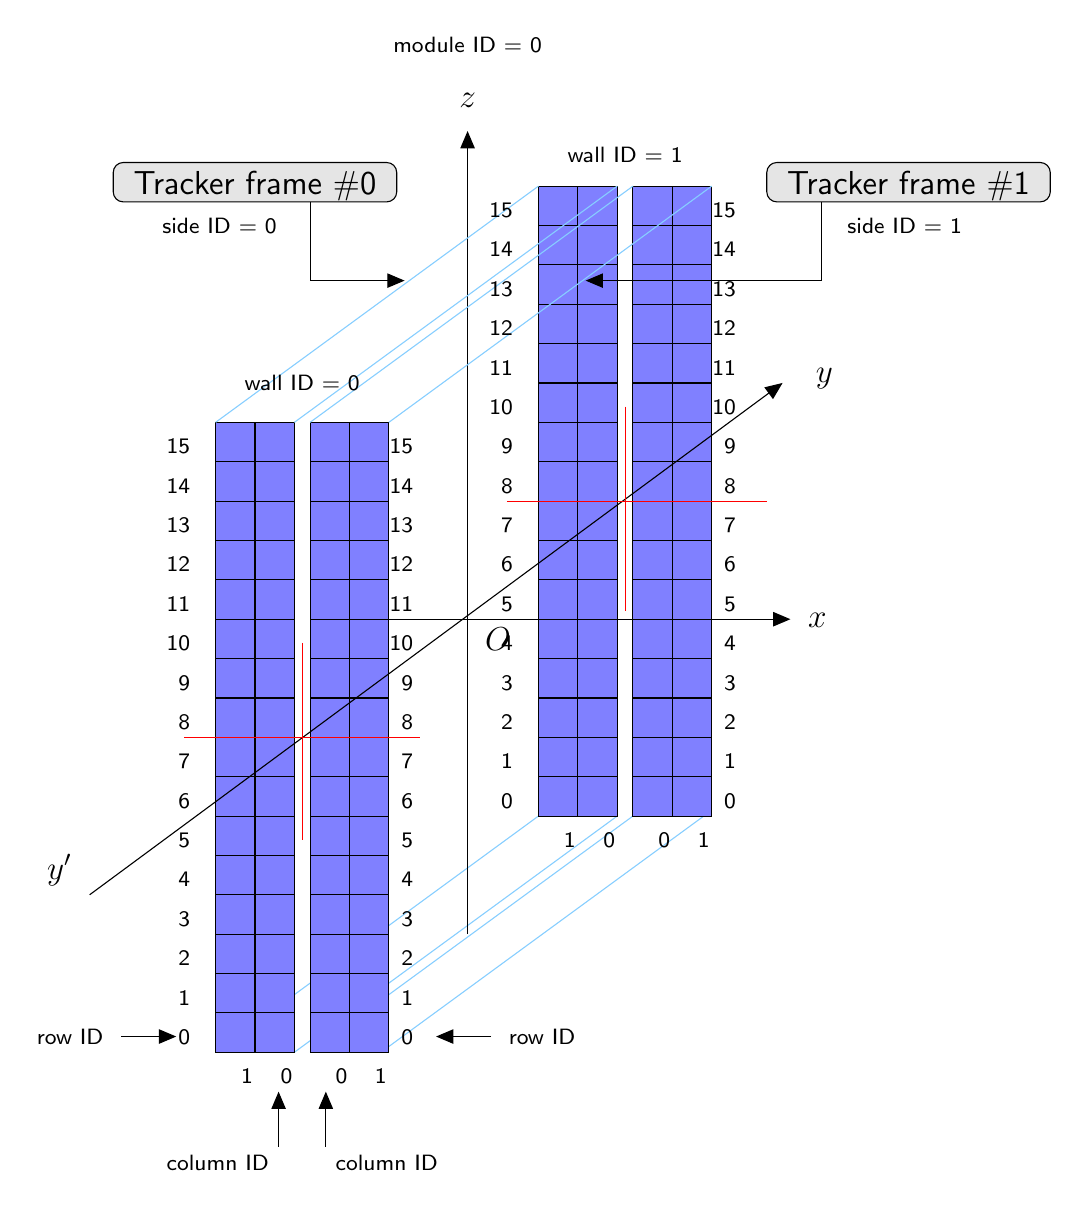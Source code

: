 \begin{tikzpicture}[y=-1cm]
\sf
\definecolor{penColor}{rgb}{0.529,0.808,1}
\draw[penColor] (0.9,12) -- (5,9);
\draw[penColor] (3.9,9) -- (-0.2,12);
\draw[penColor] (4.1,9) -- (0,12);
\draw[penColor] (-1.2,12) -- (2.9,9);
\path[rounded corners=3.6bp,draw=black,fill=white!90!black] (1.1,1.2) rectangle (-2.5,0.7);
\path (-0.7,1.1) node[text=black,anchor=base] {\large{}Tracker frame \#0};
\path[rounded corners=3.6bp,draw=black,fill=white!90!black] (9.4,1.2) rectangle (5.8,0.7);
\path (7.6,1.1) node[text=black,anchor=base] {\large{}Tracker frame \#1};
\draw[arrows=-triangle 45,black] (0,1.2) -- (0,2.2) -- (1.2,2.2);
\path[draw=black,fill=blue!50] (3.4,2.5) rectangle (3.9,3);
\path[draw=black,fill=blue!50] (3.4,3) rectangle (3.9,3.5);
\path[draw=black,fill=blue!50] (3.4,3.5) rectangle (3.9,4);
\path[draw=black,fill=blue!50] (3.4,4) rectangle (3.9,4.5);
\path[draw=black,fill=blue!50] (3.4,4.5) rectangle (3.9,5);
\path[draw=black,fill=blue!50] (3.4,5) rectangle (3.9,5.5);
\path[draw=black,fill=blue!50] (3.4,5.5) rectangle (3.9,6);
\path[draw=black,fill=blue!50] (3.4,6) rectangle (3.9,6.5);
\path[draw=black,fill=blue!50] (3.4,6.5) rectangle (3.9,7);
\path[draw=black,fill=blue!50] (3.4,7) rectangle (3.9,7.5);
\path[draw=black,fill=blue!50] (3.4,7.5) rectangle (3.9,8);
\path[draw=black,fill=blue!50] (3.4,8) rectangle (3.9,8.5);
\path[draw=black,fill=blue!50] (3.4,8.5) rectangle (3.9,9);
\path[draw=black,fill=blue!50] (3.4,2) rectangle (3.9,2.5);
\path[draw=black,fill=blue!50] (3.4,1.5) rectangle (3.9,2);
\path[draw=black,fill=blue!50] (3.4,1) rectangle (3.9,1.5);
\path[draw=black,fill=blue!50] (2.9,2.5) rectangle (3.4,3);
\path[draw=black,fill=blue!50] (2.9,3) rectangle (3.4,3.5);
\path[draw=black,fill=blue!50] (2.9,3.5) rectangle (3.4,4);
\path[draw=black,fill=blue!50] (2.9,4) rectangle (3.4,4.5);
\path[draw=black,fill=blue!50] (2.9,4.5) rectangle (3.4,5);
\path[draw=black,fill=blue!50] (2.9,5) rectangle (3.4,5.5);
\path[draw=black,fill=blue!50] (2.9,5.5) rectangle (3.4,6);
\path[draw=black,fill=blue!50] (2.9,6) rectangle (3.4,6.5);
\path[draw=black,fill=blue!50] (2.9,6.5) rectangle (3.4,7);
\path[draw=black,fill=blue!50] (2.9,7) rectangle (3.4,7.5);
\path[draw=black,fill=blue!50] (2.9,7.5) rectangle (3.4,8);
\path[draw=black,fill=blue!50] (2.9,8) rectangle (3.4,8.5);
\path[draw=black,fill=blue!50] (2.9,8.5) rectangle (3.4,9);
\path[draw=black,fill=blue!50] (2.9,2) rectangle (3.4,2.5);
\path[draw=black,fill=blue!50] (2.9,1.5) rectangle (3.4,2);
\path[draw=black,fill=blue!50] (2.9,1) rectangle (3.4,1.5);
\path[draw=black,fill=blue!50] (4.1,2.5) rectangle (4.6,3);
\path[draw=black,fill=blue!50] (4.1,3) rectangle (4.6,3.5);
\path[draw=black,fill=blue!50] (4.1,3.5) rectangle (4.6,4);
\path[draw=black,fill=blue!50] (4.1,4) rectangle (4.6,4.5);
\path[draw=black,fill=blue!50] (4.1,4.5) rectangle (4.6,5);
\path[draw=black,fill=blue!50] (4.1,5) rectangle (4.6,5.5);
\path[draw=black,fill=blue!50] (4.1,5.5) rectangle (4.6,6);
\path[draw=black,fill=blue!50] (4.1,6) rectangle (4.6,6.5);
\path[draw=black,fill=blue!50] (4.1,6.5) rectangle (4.6,7);
\path[draw=black,fill=blue!50] (4.1,7) rectangle (4.6,7.5);
\path[draw=black,fill=blue!50] (4.1,7.5) rectangle (4.6,8);
\path[draw=black,fill=blue!50] (4.1,8) rectangle (4.6,8.5);
\path[draw=black,fill=blue!50] (4.1,8.5) rectangle (4.6,9);
\path[draw=black,fill=blue!50] (4.1,2) rectangle (4.6,2.5);
\path[draw=black,fill=blue!50] (4.1,1.5) rectangle (4.6,2);
\path[draw=black,fill=blue!50] (4.1,1) rectangle (4.6,1.5);
\path[draw=black,fill=blue!50] (4.6,2.5) rectangle (5.1,3);
\path[draw=black,fill=blue!50] (4.6,3) rectangle (5.1,3.5);
\path[draw=black,fill=blue!50] (4.6,3.5) rectangle (5.1,4);
\path[draw=black,fill=blue!50] (4.6,4) rectangle (5.1,4.5);
\path[draw=black,fill=blue!50] (4.6,4.5) rectangle (5.1,5);
\path[draw=black,fill=blue!50] (4.6,5) rectangle (5.1,5.5);
\path[draw=black,fill=blue!50] (4.6,5.5) rectangle (5.1,6);
\path[draw=black,fill=blue!50] (4.6,6) rectangle (5.1,6.5);
\path[draw=black,fill=blue!50] (4.6,6.5) rectangle (5.1,7);
\path[draw=black,fill=blue!50] (4.6,7) rectangle (5.1,7.5);
\path[draw=black,fill=blue!50] (4.6,7.5) rectangle (5.1,8);
\path[draw=black,fill=blue!50] (4.6,8) rectangle (5.1,8.5);
\path[draw=black,fill=blue!50] (4.6,8.5) rectangle (5.1,9);
\path[draw=black,fill=blue!50] (4.6,2) rectangle (5.1,2.5);
\path[draw=black,fill=blue!50] (4.6,1.5) rectangle (5.1,2);
\path[draw=black,fill=blue!50] (4.6,1) rectangle (5.1,1.5);
\path[draw=black,fill=blue!50] (-0.7,5.5) rectangle (-0.2,6);
\path[draw=black,fill=blue!50] (-0.7,6) rectangle (-0.2,6.5);
\path[draw=black,fill=blue!50] (-0.7,6.5) rectangle (-0.2,7);
\path[draw=black,fill=blue!50] (-0.7,7) rectangle (-0.2,7.5);
\path[draw=black,fill=blue!50] (-0.7,7.5) rectangle (-0.2,8);
\path[draw=black,fill=blue!50] (-0.7,8) rectangle (-0.2,8.5);
\path[draw=black,fill=blue!50] (-0.7,8.5) rectangle (-0.2,9);
\path[draw=black,fill=blue!50] (-0.7,9) rectangle (-0.2,9.5);
\path[draw=black,fill=blue!50] (-0.7,9.5) rectangle (-0.2,10);
\path[draw=black,fill=blue!50] (-0.7,10) rectangle (-0.2,10.5);
\path[draw=black,fill=blue!50] (-0.7,10.5) rectangle (-0.2,11);
\path[draw=black,fill=blue!50] (-0.7,11) rectangle (-0.2,11.5);
\path[draw=black,fill=blue!50] (-0.7,11.5) rectangle (-0.2,12);
\path[draw=black,fill=blue!50] (-0.7,5) rectangle (-0.2,5.5);
\path[draw=black,fill=blue!50] (-0.7,4.5) rectangle (-0.2,5);
\path[draw=black,fill=blue!50] (-0.7,4) rectangle (-0.2,4.5);
\path[draw=black,fill=blue!50] (-1.2,5.5) rectangle (-0.7,6);
\path[draw=black,fill=blue!50] (-1.2,6) rectangle (-0.7,6.5);
\path[draw=black,fill=blue!50] (-1.2,6.5) rectangle (-0.7,7);
\path[draw=black,fill=blue!50] (-1.2,7) rectangle (-0.7,7.5);
\path[draw=black,fill=blue!50] (-1.2,7.5) rectangle (-0.7,8);
\path[draw=black,fill=blue!50] (-1.2,8) rectangle (-0.7,8.5);
\path[draw=black,fill=blue!50] (-1.2,8.5) rectangle (-0.7,9);
\path[draw=black,fill=blue!50] (-1.2,9) rectangle (-0.7,9.5);
\path[draw=black,fill=blue!50] (-1.2,9.5) rectangle (-0.7,10);
\path[draw=black,fill=blue!50] (-1.2,10) rectangle (-0.7,10.5);
\path[draw=black,fill=blue!50] (-1.2,10.5) rectangle (-0.7,11);
\path[draw=black,fill=blue!50] (-1.2,11) rectangle (-0.7,11.5);
\path[draw=black,fill=blue!50] (-1.2,11.5) rectangle (-0.7,12);
\path[draw=black,fill=blue!50] (-1.2,5) rectangle (-0.7,5.5);
\path[draw=black,fill=blue!50] (-1.2,4.5) rectangle (-0.7,5);
\path[draw=black,fill=blue!50] (-1.2,4) rectangle (-0.7,4.5);
\path[draw=black,fill=blue!50] (0,5.5) rectangle (0.5,6);
\path[draw=black,fill=blue!50] (0,6) rectangle (0.5,6.5);
\path[draw=black,fill=blue!50] (0,6.5) rectangle (0.5,7);
\path[draw=black,fill=blue!50] (0,7) rectangle (0.5,7.5);
\path[draw=black,fill=blue!50] (0,7.5) rectangle (0.5,8);
\path[draw=black,fill=blue!50] (0,8) rectangle (0.5,8.5);
\path[draw=black,fill=blue!50] (0,8.5) rectangle (0.5,9);
\path[draw=black,fill=blue!50] (0,9) rectangle (0.5,9.5);
\path[draw=black,fill=blue!50] (0,9.5) rectangle (0.5,10);
\path[draw=black,fill=blue!50] (0,10) rectangle (0.5,10.5);
\path[draw=black,fill=blue!50] (0,10.5) rectangle (0.5,11);
\path[draw=black,fill=blue!50] (0,11) rectangle (0.5,11.5);
\path[draw=black,fill=blue!50] (0,11.5) rectangle (0.5,12);
\path[draw=black,fill=blue!50] (0,5) rectangle (0.5,5.5);
\path[draw=black,fill=blue!50] (0,4.5) rectangle (0.5,5);
\path[draw=black,fill=blue!50] (0,4) rectangle (0.5,4.5);
\path[draw=black,fill=blue!50] (0.5,5.5) rectangle (1,6);
\path[draw=black,fill=blue!50] (0.5,6) rectangle (1,6.5);
\path[draw=black,fill=blue!50] (0.5,6.5) rectangle (1,7);
\path[draw=black,fill=blue!50] (0.5,7) rectangle (1,7.5);
\path[draw=black,fill=blue!50] (0.5,7.5) rectangle (1,8);
\path[draw=black,fill=blue!50] (0.5,8) rectangle (1,8.5);
\path[draw=black,fill=blue!50] (0.5,8.5) rectangle (1,9);
\path[draw=black,fill=blue!50] (0.5,9) rectangle (1,9.5);
\path[draw=black,fill=blue!50] (0.5,9.5) rectangle (1,10);
\path[draw=black,fill=blue!50] (0.5,10) rectangle (1,10.5);
\path[draw=black,fill=blue!50] (0.5,10.5) rectangle (1,11);
\path[draw=black,fill=blue!50] (0.5,11) rectangle (1,11.5);
\path[draw=black,fill=blue!50] (0.5,11.5) rectangle (1,12);
\path[draw=black,fill=blue!50] (0.5,5) rectangle (1,5.5);
\path[draw=black,fill=blue!50] (0.5,4.5) rectangle (1,5);
\path[draw=black,fill=blue!50] (0.5,4) rectangle (1,4.5);
\path (2,0) node[text=black,anchor=base] {\large{}$z$};
\path (6.2,6.6) node[text=black,anchor=base west] {\large{}$x$};
\path (2.1,6.9) node[text=black,anchor=base west] {\large{}$O$};
\draw[arrows=-triangle 45,black] (-2.4,11.8) -- (-1.7,11.8);
\draw[arrows=-triangle 45,black] (-0.4,13.2) -- (-0.4,12.5);
\draw[arrows=-triangle 45,black] (2.3,11.8) -- (1.6,11.8);
\draw[arrows=-triangle 45,black] (0.2,13.2) -- (0.2,12.5);
\draw[arrows=-triangle 45,black] (-2.8,10) -- (6,3.5);
\draw[arrows=-triangle 45,black] (2,10.5) -- (2,0.3);
\path[draw=black,fill=white,arrows=-triangle 45] (1,6.5) -- (6.1,6.5);
\draw[penColor] (-1.2,4) -- (2.9,1);
\draw[penColor] (-0.2,4) -- (3.9,1);
\draw[penColor] (1,4) -- (5.1,1);
\draw[penColor] (0,4) -- (4.1,1);
\draw[arrows=-triangle 45,black] (6.5,1.2) -- (6.5,2.2) -- (3.5,2.2);
\path (2.7,8.9) node[text=black,anchor=base east] {\footnotesize{}0};
\path (2.7,8.4) node[text=black,anchor=base east] {\footnotesize{}1};
\path (2.7,7.9) node[text=black,anchor=base east] {\footnotesize{}2};
\path (2.7,7.4) node[text=black,anchor=base east] {\footnotesize{}3};
\path (2.7,6.9) node[text=black,anchor=base east] {\footnotesize{}4};
\path (2.7,6.4) node[text=black,anchor=base east] {\footnotesize{}5};
\path (2.7,5.9) node[text=black,anchor=base east] {\footnotesize{}6};
\path (2.7,5.4) node[text=black,anchor=base east] {\footnotesize{}7};
\path (2.7,4.9) node[text=black,anchor=base east] {\footnotesize{}8};
\path (2.7,4.4) node[text=black,anchor=base east] {\footnotesize{}9};
\path (2.7,3.9) node[text=black,anchor=base east] {\footnotesize{}10};
\path (2.7,3.4) node[text=black,anchor=base east] {\footnotesize{}11};
\path (2.7,2.9) node[text=black,anchor=base east] {\footnotesize{}12};
\path (2.7,2.4) node[text=black,anchor=base east] {\footnotesize{}13};
\path (2.7,1.9) node[text=black,anchor=base east] {\footnotesize{}14};
\path (2.7,1.4) node[text=black,anchor=base east] {\footnotesize{}15};
\path (5.533,8.9) node[text=black,anchor=base east] {\footnotesize{}0};
\path (5.533,8.4) node[text=black,anchor=base east] {\footnotesize{}1};
\path (5.533,7.9) node[text=black,anchor=base east] {\footnotesize{}2};
\path (5.533,7.4) node[text=black,anchor=base east] {\footnotesize{}3};
\path (5.533,6.9) node[text=black,anchor=base east] {\footnotesize{}4};
\path (5.533,6.4) node[text=black,anchor=base east] {\footnotesize{}5};
\path (5.533,5.9) node[text=black,anchor=base east] {\footnotesize{}6};
\path (5.533,5.4) node[text=black,anchor=base east] {\footnotesize{}7};
\path (5.533,4.9) node[text=black,anchor=base east] {\footnotesize{}8};
\path (5.533,4.4) node[text=black,anchor=base east] {\footnotesize{}9};
\path (5.533,3.9) node[text=black,anchor=base east] {\footnotesize{}10};
\path (5.533,3.4) node[text=black,anchor=base east] {\footnotesize{}11};
\path (5.533,2.9) node[text=black,anchor=base east] {\footnotesize{}12};
\path (5.533,2.4) node[text=black,anchor=base east] {\footnotesize{}13};
\path (5.533,1.9) node[text=black,anchor=base east] {\footnotesize{}14};
\path (5.533,1.4) node[text=black,anchor=base east] {\footnotesize{}15};
\path (1.433,11.9) node[text=black,anchor=base east] {\footnotesize{}0};
\path (1.433,11.4) node[text=black,anchor=base east] {\footnotesize{}1};
\path (1.433,10.9) node[text=black,anchor=base east] {\footnotesize{}2};
\path (1.433,10.4) node[text=black,anchor=base east] {\footnotesize{}3};
\path (1.433,9.9) node[text=black,anchor=base east] {\footnotesize{}4};
\path (1.433,9.4) node[text=black,anchor=base east] {\footnotesize{}5};
\path (1.433,8.9) node[text=black,anchor=base east] {\footnotesize{}6};
\path (1.433,8.4) node[text=black,anchor=base east] {\footnotesize{}7};
\path (1.433,7.9) node[text=black,anchor=base east] {\footnotesize{}8};
\path (1.433,7.4) node[text=black,anchor=base east] {\footnotesize{}9};
\path (1.433,6.9) node[text=black,anchor=base east] {\footnotesize{}10};
\path (1.433,6.4) node[text=black,anchor=base east] {\footnotesize{}11};
\path (1.433,5.9) node[text=black,anchor=base east] {\footnotesize{}12};
\path (1.433,5.4) node[text=black,anchor=base east] {\footnotesize{}13};
\path (1.433,4.9) node[text=black,anchor=base east] {\footnotesize{}14};
\path (1.433,4.4) node[text=black,anchor=base east] {\footnotesize{}15};
\path (-1.4,11.9) node[text=black,anchor=base east] {\footnotesize{}0};
\path (-1.4,11.4) node[text=black,anchor=base east] {\footnotesize{}1};
\path (-1.4,10.9) node[text=black,anchor=base east] {\footnotesize{}2};
\path (-1.4,10.4) node[text=black,anchor=base east] {\footnotesize{}3};
\path (-1.4,9.9) node[text=black,anchor=base east] {\footnotesize{}4};
\path (-1.4,9.4) node[text=black,anchor=base east] {\footnotesize{}5};
\path (-1.4,8.9) node[text=black,anchor=base east] {\footnotesize{}6};
\path (-1.4,8.4) node[text=black,anchor=base east] {\footnotesize{}7};
\path (-1.4,7.9) node[text=black,anchor=base east] {\footnotesize{}8};
\path (-1.4,7.4) node[text=black,anchor=base east] {\footnotesize{}9};
\path (-1.4,6.9) node[text=black,anchor=base east] {\footnotesize{}10};
\path (-1.4,6.4) node[text=black,anchor=base east] {\footnotesize{}11};
\path (-1.4,5.9) node[text=black,anchor=base east] {\footnotesize{}12};
\path (-1.4,5.4) node[text=black,anchor=base east] {\footnotesize{}13};
\path (-1.4,4.9) node[text=black,anchor=base east] {\footnotesize{}14};
\path (-1.4,4.4) node[text=black,anchor=base east] {\footnotesize{}15};
\draw[red] (-0.1,6.8) -- (-0.1,9.3);
\draw[red] (-1.6,8) -- (1.4,8);
\draw[red] (2.5,5) -- (5.8,5);
\draw[red] (4,3.8) -- (4,6.4);
\path (4.3,9.4) node[text=black,anchor=base west] {\footnotesize{}0};
\path (4.8,9.4) node[text=black,anchor=base west] {\footnotesize{}1};
\path (3.6,9.4) node[text=black,anchor=base west] {\footnotesize{}0};
\path (3.1,9.4) node[text=black,anchor=base west] {\footnotesize{}1};
\path (-2.5,11.9) node[text=black,anchor=base east] {\footnotesize{}row ID};
\path (2.4,11.9) node[text=black,anchor=base west] {\footnotesize{}row ID};
\path (6.3,3.5) node[text=black,anchor=base west] {\large{}$y$};
\path (0.2,12.4) node[text=black,anchor=base west] {\footnotesize{}0};
\path (0.7,12.4) node[text=black,anchor=base west] {\footnotesize{}1};
\path (-0.5,12.4) node[text=black,anchor=base west] {\footnotesize{}0};
\path (-1,12.4) node[text=black,anchor=base west] {\footnotesize{}1};
\path (-0.4,13.5) node[text=black,anchor=base east] {\footnotesize{}column ID};
\path (0.2,13.5) node[text=black,anchor=base west] {\footnotesize{}column ID};
\path (2,-0.7) node[text=black,anchor=base] {\footnotesize{}module ID = 0};
\path (4,0.7) node[text=black,anchor=base] {\footnotesize{}wall ID = 1};
\path (-0.1,3.6) node[text=black,anchor=base] {\footnotesize{}wall ID = 0};
\path (-2.9,9.8) node[text=black,anchor=base east] {\large{}$y'$};
\path (6.7,1.6) node[text=black,anchor=base west] {\footnotesize{}side ID = 1};
\path (-0.3,1.6) node[text=black,anchor=base east] {\footnotesize{}side ID = 0};

\end{tikzpicture}%

%% Configure (x)emacs for this file ...
%% Local Variables:
%% mode: latex
%% End: